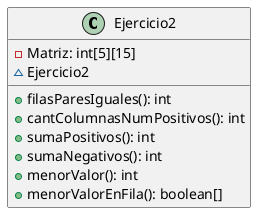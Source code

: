 @startuml Ejercicio2

class Ejercicio2{
    -Matriz: int[5][15]
    ~Ejercicio2
    +filasParesIguales(): int
    +cantColumnasNumPositivos(): int
    +sumaPositivos(): int
    +sumaNegativos(): int
    +menorValor(): int
    +menorValorEnFila(): boolean[]
}


@enduml